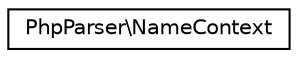 digraph "Graphical Class Hierarchy"
{
  edge [fontname="Helvetica",fontsize="10",labelfontname="Helvetica",labelfontsize="10"];
  node [fontname="Helvetica",fontsize="10",shape=record];
  rankdir="LR";
  Node0 [label="PhpParser\\NameContext",height=0.2,width=0.4,color="black", fillcolor="white", style="filled",URL="$classPhpParser_1_1NameContext.html"];
}

